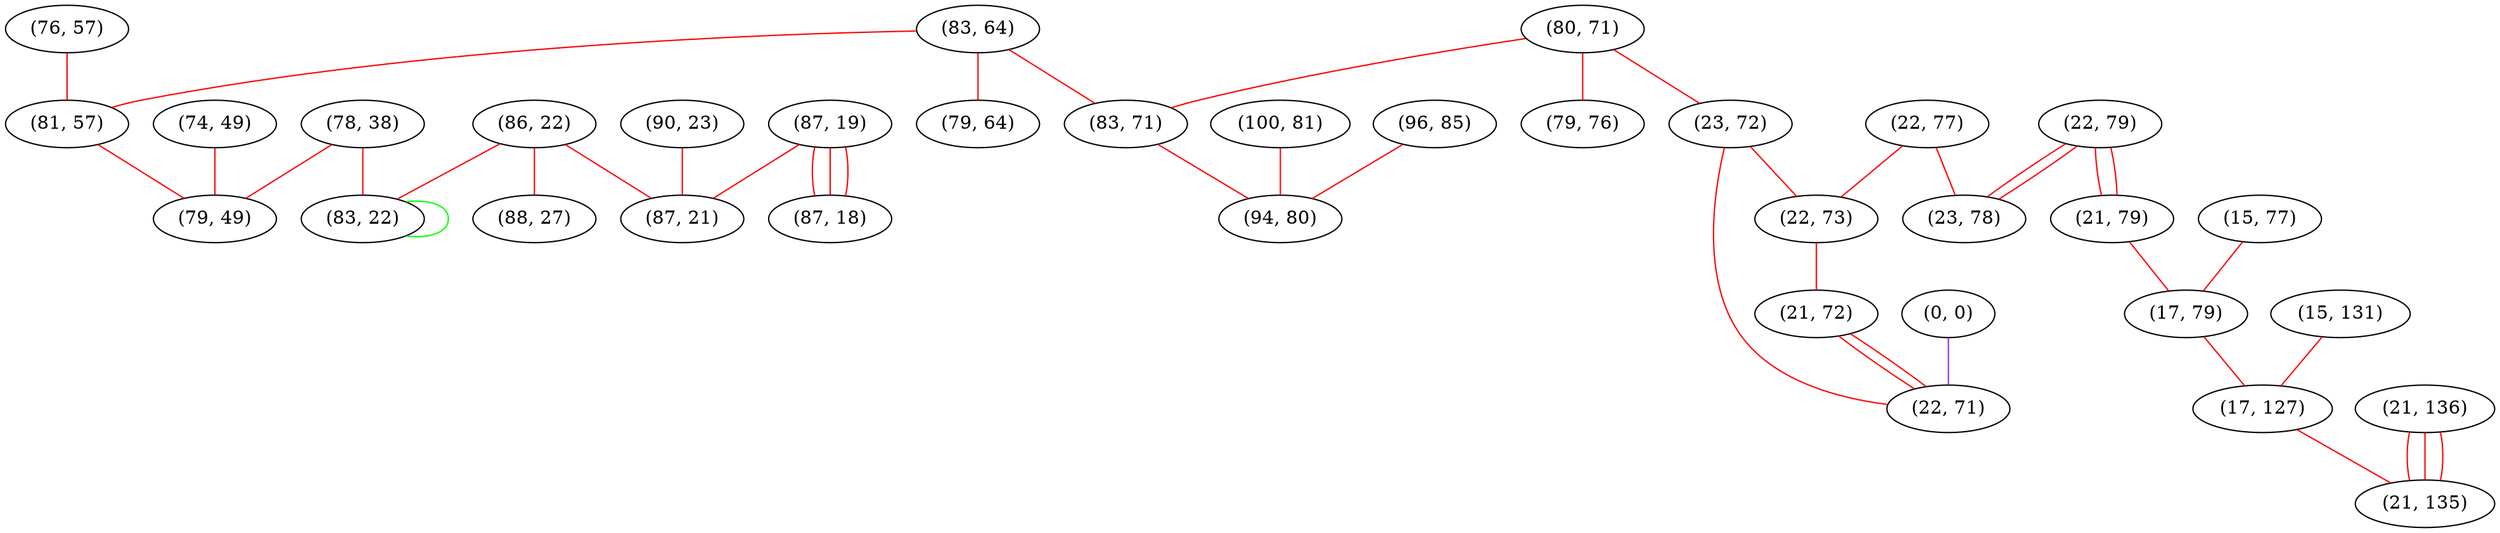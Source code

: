 graph "" {
"(76, 57)";
"(100, 81)";
"(22, 79)";
"(0, 0)";
"(83, 64)";
"(78, 38)";
"(80, 71)";
"(79, 76)";
"(87, 19)";
"(21, 79)";
"(86, 22)";
"(83, 71)";
"(79, 64)";
"(21, 136)";
"(81, 57)";
"(87, 18)";
"(15, 77)";
"(96, 85)";
"(22, 77)";
"(90, 23)";
"(15, 131)";
"(23, 72)";
"(22, 73)";
"(94, 80)";
"(83, 22)";
"(17, 79)";
"(74, 49)";
"(88, 27)";
"(23, 78)";
"(21, 72)";
"(17, 127)";
"(87, 21)";
"(22, 71)";
"(21, 135)";
"(79, 49)";
"(76, 57)" -- "(81, 57)"  [color=red, key=0, weight=1];
"(100, 81)" -- "(94, 80)"  [color=red, key=0, weight=1];
"(22, 79)" -- "(23, 78)"  [color=red, key=0, weight=1];
"(22, 79)" -- "(23, 78)"  [color=red, key=1, weight=1];
"(22, 79)" -- "(21, 79)"  [color=red, key=0, weight=1];
"(22, 79)" -- "(21, 79)"  [color=red, key=1, weight=1];
"(0, 0)" -- "(22, 71)"  [color=purple, key=0, weight=4];
"(83, 64)" -- "(83, 71)"  [color=red, key=0, weight=1];
"(83, 64)" -- "(79, 64)"  [color=red, key=0, weight=1];
"(83, 64)" -- "(81, 57)"  [color=red, key=0, weight=1];
"(78, 38)" -- "(83, 22)"  [color=red, key=0, weight=1];
"(78, 38)" -- "(79, 49)"  [color=red, key=0, weight=1];
"(80, 71)" -- "(79, 76)"  [color=red, key=0, weight=1];
"(80, 71)" -- "(83, 71)"  [color=red, key=0, weight=1];
"(80, 71)" -- "(23, 72)"  [color=red, key=0, weight=1];
"(87, 19)" -- "(87, 21)"  [color=red, key=0, weight=1];
"(87, 19)" -- "(87, 18)"  [color=red, key=0, weight=1];
"(87, 19)" -- "(87, 18)"  [color=red, key=1, weight=1];
"(87, 19)" -- "(87, 18)"  [color=red, key=2, weight=1];
"(21, 79)" -- "(17, 79)"  [color=red, key=0, weight=1];
"(86, 22)" -- "(88, 27)"  [color=red, key=0, weight=1];
"(86, 22)" -- "(87, 21)"  [color=red, key=0, weight=1];
"(86, 22)" -- "(83, 22)"  [color=red, key=0, weight=1];
"(83, 71)" -- "(94, 80)"  [color=red, key=0, weight=1];
"(21, 136)" -- "(21, 135)"  [color=red, key=0, weight=1];
"(21, 136)" -- "(21, 135)"  [color=red, key=1, weight=1];
"(21, 136)" -- "(21, 135)"  [color=red, key=2, weight=1];
"(81, 57)" -- "(79, 49)"  [color=red, key=0, weight=1];
"(15, 77)" -- "(17, 79)"  [color=red, key=0, weight=1];
"(96, 85)" -- "(94, 80)"  [color=red, key=0, weight=1];
"(22, 77)" -- "(23, 78)"  [color=red, key=0, weight=1];
"(22, 77)" -- "(22, 73)"  [color=red, key=0, weight=1];
"(90, 23)" -- "(87, 21)"  [color=red, key=0, weight=1];
"(15, 131)" -- "(17, 127)"  [color=red, key=0, weight=1];
"(23, 72)" -- "(22, 73)"  [color=red, key=0, weight=1];
"(23, 72)" -- "(22, 71)"  [color=red, key=0, weight=1];
"(22, 73)" -- "(21, 72)"  [color=red, key=0, weight=1];
"(83, 22)" -- "(83, 22)"  [color=green, key=0, weight=2];
"(17, 79)" -- "(17, 127)"  [color=red, key=0, weight=1];
"(74, 49)" -- "(79, 49)"  [color=red, key=0, weight=1];
"(21, 72)" -- "(22, 71)"  [color=red, key=0, weight=1];
"(21, 72)" -- "(22, 71)"  [color=red, key=1, weight=1];
"(17, 127)" -- "(21, 135)"  [color=red, key=0, weight=1];
}
